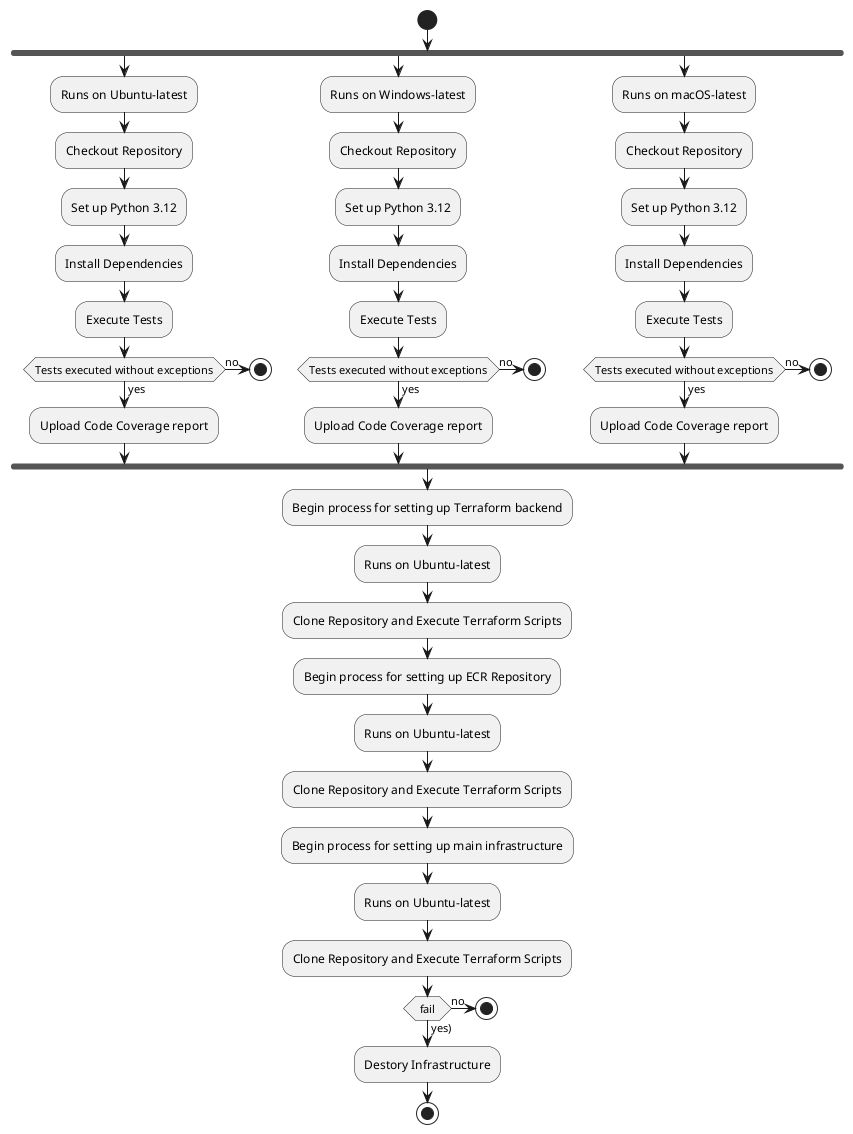 @startuml
start
fork
:Runs on Ubuntu-latest;
:Checkout Repository;
:Set up Python 3.12;
:Install Dependencies;
:Execute Tests;

if (Tests executed without exceptions) then (yes)
    :Upload Code Coverage report;
else (no)
    stop
endif

fork again
:Runs on Windows-latest;
:Checkout Repository;
:Set up Python 3.12;
:Install Dependencies;
:Execute Tests;

if (Tests executed without exceptions) then (yes)
    :Upload Code Coverage report;
else (no)
    stop
endif

fork again
:Runs on macOS-latest;
:Checkout Repository;
:Set up Python 3.12;
:Install Dependencies;
:Execute Tests;

if (Tests executed without exceptions) then (yes)
    :Upload Code Coverage report;
else (no)
    stop
endif

endfork

:Begin process for setting up Terraform backend;
:Runs on Ubuntu-latest;
:Clone Repository and Execute Terraform Scripts;

:Begin process for setting up ECR Repository;
:Runs on Ubuntu-latest;
:Clone Repository and Execute Terraform Scripts;

:Begin process for setting up main infrastructure;
:Runs on Ubuntu-latest;
:Clone Repository and Execute Terraform Scripts;

if (fail) then (yes))
    :Destory Infrastructure;
else (no)
    stop
endif

stop

@enduml